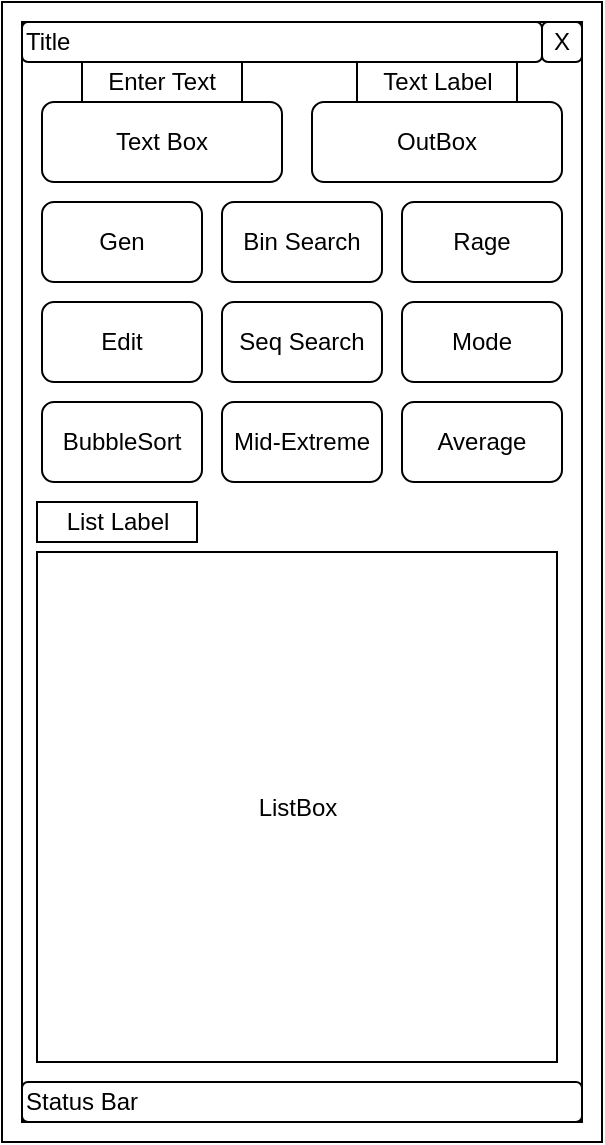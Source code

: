 <mxfile version="20.3.0" type="device"><diagram id="v05COqEaB75t44tsqtsT" name="Page-1"><mxGraphModel dx="1422" dy="865" grid="1" gridSize="10" guides="1" tooltips="1" connect="1" arrows="1" fold="1" page="1" pageScale="1" pageWidth="850" pageHeight="1100" math="0" shadow="0"><root><mxCell id="0"/><mxCell id="1" parent="0"/><mxCell id="GaBxsW8WRL1eZh0QAzhb-16" value="" style="rounded=0;whiteSpace=wrap;html=1;" parent="1" vertex="1"><mxGeometry x="30" y="30" width="300" height="570" as="geometry"/></mxCell><mxCell id="GaBxsW8WRL1eZh0QAzhb-1" value="" style="rounded=0;whiteSpace=wrap;html=1;" parent="1" vertex="1"><mxGeometry x="40" y="40" width="280" height="550" as="geometry"/></mxCell><mxCell id="GaBxsW8WRL1eZh0QAzhb-2" value="Text Box" style="rounded=1;whiteSpace=wrap;html=1;" parent="1" vertex="1"><mxGeometry x="50" y="80" width="120" height="40" as="geometry"/></mxCell><mxCell id="GaBxsW8WRL1eZh0QAzhb-3" value="Gen" style="rounded=1;whiteSpace=wrap;html=1;" parent="1" vertex="1"><mxGeometry x="50" y="130" width="80" height="40" as="geometry"/></mxCell><mxCell id="GaBxsW8WRL1eZh0QAzhb-4" value="Edit" style="rounded=1;whiteSpace=wrap;html=1;" parent="1" vertex="1"><mxGeometry x="50" y="180" width="80" height="40" as="geometry"/></mxCell><mxCell id="GaBxsW8WRL1eZh0QAzhb-5" value="BubbleSort" style="rounded=1;whiteSpace=wrap;html=1;" parent="1" vertex="1"><mxGeometry x="50" y="230" width="80" height="40" as="geometry"/></mxCell><mxCell id="GaBxsW8WRL1eZh0QAzhb-6" value="Bin Search" style="rounded=1;whiteSpace=wrap;html=1;" parent="1" vertex="1"><mxGeometry x="140" y="130" width="80" height="40" as="geometry"/></mxCell><mxCell id="GaBxsW8WRL1eZh0QAzhb-9" value="X" style="rounded=1;whiteSpace=wrap;html=1;" parent="1" vertex="1"><mxGeometry x="300" y="40" width="20" height="20" as="geometry"/></mxCell><mxCell id="GaBxsW8WRL1eZh0QAzhb-10" value="Title" style="rounded=1;whiteSpace=wrap;html=1;align=left;" parent="1" vertex="1"><mxGeometry x="40" y="40" width="260" height="20" as="geometry"/></mxCell><mxCell id="GaBxsW8WRL1eZh0QAzhb-11" value="Status Bar" style="rounded=1;whiteSpace=wrap;html=1;align=left;" parent="1" vertex="1"><mxGeometry x="40" y="570" width="280" height="20" as="geometry"/></mxCell><mxCell id="GaBxsW8WRL1eZh0QAzhb-13" value="ListBox" style="rounded=0;whiteSpace=wrap;html=1;" parent="1" vertex="1"><mxGeometry x="47.5" y="305" width="260" height="255" as="geometry"/></mxCell><mxCell id="GaBxsW8WRL1eZh0QAzhb-17" value="Enter Text" style="rounded=0;whiteSpace=wrap;html=1;" parent="1" vertex="1"><mxGeometry x="70" y="60" width="80" height="20" as="geometry"/></mxCell><mxCell id="GaBxsW8WRL1eZh0QAzhb-18" value="List Label" style="rounded=0;whiteSpace=wrap;html=1;" parent="1" vertex="1"><mxGeometry x="47.5" y="280" width="80" height="20" as="geometry"/></mxCell><mxCell id="QQ_HquNGc9nCpJMvBZsz-1" value="Mid-Extreme" style="rounded=1;whiteSpace=wrap;html=1;" parent="1" vertex="1"><mxGeometry x="140" y="230" width="80" height="40" as="geometry"/></mxCell><mxCell id="QQ_HquNGc9nCpJMvBZsz-2" value="Average" style="rounded=1;whiteSpace=wrap;html=1;" parent="1" vertex="1"><mxGeometry x="230" y="230" width="80" height="40" as="geometry"/></mxCell><mxCell id="QQ_HquNGc9nCpJMvBZsz-3" value="Mode" style="rounded=1;whiteSpace=wrap;html=1;" parent="1" vertex="1"><mxGeometry x="230" y="180" width="80" height="40" as="geometry"/></mxCell><mxCell id="QQ_HquNGc9nCpJMvBZsz-4" value="Rage" style="rounded=1;whiteSpace=wrap;html=1;" parent="1" vertex="1"><mxGeometry x="230" y="130" width="80" height="40" as="geometry"/></mxCell><mxCell id="QQ_HquNGc9nCpJMvBZsz-5" value="OutBox" style="rounded=1;whiteSpace=wrap;html=1;" parent="1" vertex="1"><mxGeometry x="185" y="80" width="125" height="40" as="geometry"/></mxCell><mxCell id="1nNqe3nB7Era812vp95r-1" value="Seq Search" style="rounded=1;whiteSpace=wrap;html=1;" vertex="1" parent="1"><mxGeometry x="140" y="180" width="80" height="40" as="geometry"/></mxCell><mxCell id="1nNqe3nB7Era812vp95r-2" value="Text Label" style="rounded=0;whiteSpace=wrap;html=1;" vertex="1" parent="1"><mxGeometry x="207.5" y="60" width="80" height="20" as="geometry"/></mxCell></root></mxGraphModel></diagram></mxfile>